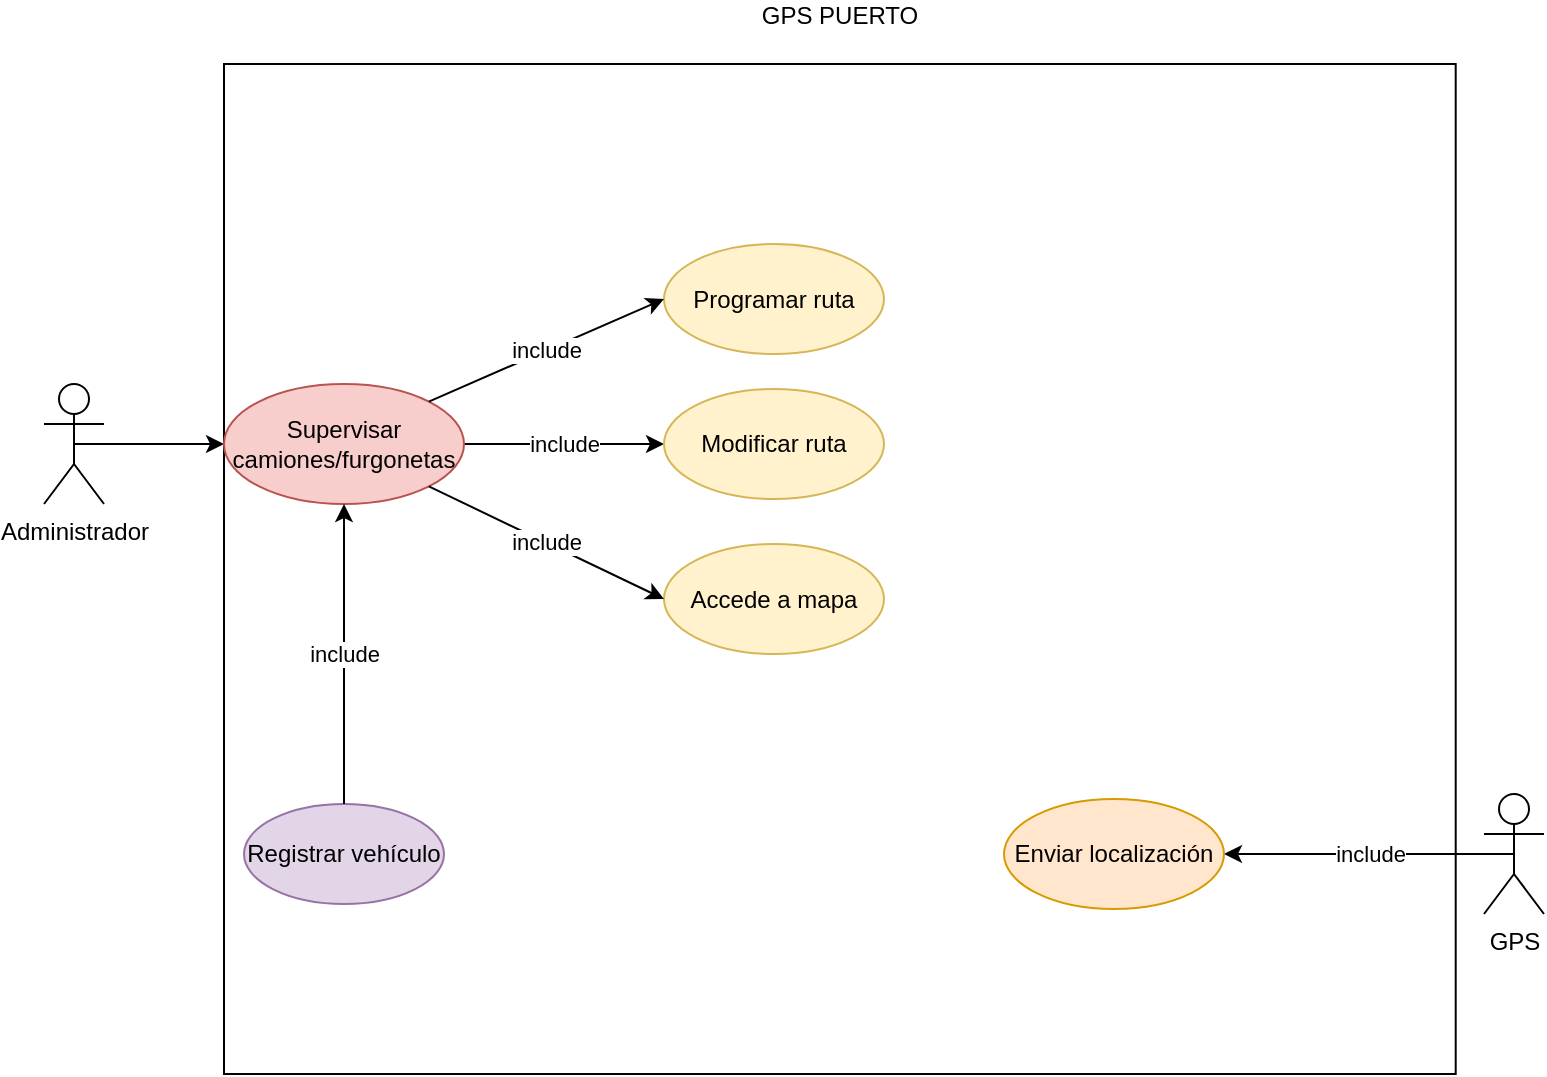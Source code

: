 <mxfile version="15.8.5" type="github">
  <diagram id="KCquEJpXrbXl-F_E12WD" name="Page-1">
    <mxGraphModel dx="1808" dy="1701" grid="1" gridSize="10" guides="1" tooltips="1" connect="1" arrows="1" fold="1" page="1" pageScale="1" pageWidth="827" pageHeight="1169" math="0" shadow="0">
      <root>
        <mxCell id="0" />
        <mxCell id="1" parent="0" />
        <mxCell id="dsr_hfcar22ZFNonx71S-2" value="&lt;div&gt;GPS PUERTO&lt;/div&gt;&lt;div&gt;&lt;br&gt;&lt;/div&gt;" style="rounded=0;whiteSpace=wrap;html=1;direction=south;labelPosition=center;verticalLabelPosition=top;align=center;verticalAlign=bottom;fillOpacity=0;" parent="1" vertex="1">
          <mxGeometry x="-120" y="20" width="615.85" height="505" as="geometry" />
        </mxCell>
        <mxCell id="dsr_hfcar22ZFNonx71S-7" style="edgeStyle=orthogonalEdgeStyle;rounded=0;orthogonalLoop=1;jettySize=auto;html=1;exitX=0.5;exitY=0.5;exitDx=0;exitDy=0;exitPerimeter=0;" parent="1" source="dsr_hfcar22ZFNonx71S-1" edge="1">
          <mxGeometry relative="1" as="geometry">
            <mxPoint x="-120" y="210" as="targetPoint" />
          </mxGeometry>
        </mxCell>
        <mxCell id="dsr_hfcar22ZFNonx71S-1" value="Administrador" style="shape=umlActor;verticalLabelPosition=bottom;verticalAlign=top;html=1;outlineConnect=0;" parent="1" vertex="1">
          <mxGeometry x="-210" y="180" width="30" height="60" as="geometry" />
        </mxCell>
        <mxCell id="dsr_hfcar22ZFNonx71S-17" value="include" style="edgeStyle=orthogonalEdgeStyle;rounded=0;orthogonalLoop=1;jettySize=auto;html=1;exitX=1;exitY=0.5;exitDx=0;exitDy=0;entryX=0;entryY=0.5;entryDx=0;entryDy=0;" parent="1" source="dsr_hfcar22ZFNonx71S-3" target="dsr_hfcar22ZFNonx71S-16" edge="1">
          <mxGeometry relative="1" as="geometry" />
        </mxCell>
        <mxCell id="dsr_hfcar22ZFNonx71S-3" value="Supervisar camiones/furgonetas" style="ellipse;whiteSpace=wrap;html=1;fillColor=#f8cecc;strokeColor=#b85450;" parent="1" vertex="1">
          <mxGeometry x="-120" y="180" width="120" height="60" as="geometry" />
        </mxCell>
        <mxCell id="dsr_hfcar22ZFNonx71S-4" value="&lt;div&gt;Registrar vehículo&lt;/div&gt;" style="ellipse;whiteSpace=wrap;html=1;fillColor=#e1d5e7;strokeColor=#9673a6;" parent="1" vertex="1">
          <mxGeometry x="-110" y="390" width="100" height="50" as="geometry" />
        </mxCell>
        <mxCell id="dsr_hfcar22ZFNonx71S-5" value="Programar ruta" style="ellipse;whiteSpace=wrap;html=1;fillColor=#fff2cc;strokeColor=#d6b656;" parent="1" vertex="1">
          <mxGeometry x="100" y="110" width="110" height="55" as="geometry" />
        </mxCell>
        <mxCell id="dsr_hfcar22ZFNonx71S-6" value="include" style="endArrow=classic;html=1;rounded=0;entryX=0.5;entryY=1;entryDx=0;entryDy=0;" parent="1" source="dsr_hfcar22ZFNonx71S-4" target="dsr_hfcar22ZFNonx71S-3" edge="1">
          <mxGeometry width="50" height="50" relative="1" as="geometry">
            <mxPoint x="120" y="160" as="sourcePoint" />
            <mxPoint x="170" y="110" as="targetPoint" />
          </mxGeometry>
        </mxCell>
        <mxCell id="dsr_hfcar22ZFNonx71S-10" value="include" style="endArrow=classic;html=1;rounded=0;entryX=0;entryY=0.5;entryDx=0;entryDy=0;exitX=1;exitY=0;exitDx=0;exitDy=0;" parent="1" source="dsr_hfcar22ZFNonx71S-3" target="dsr_hfcar22ZFNonx71S-5" edge="1">
          <mxGeometry width="50" height="50" relative="1" as="geometry">
            <mxPoint x="120" y="160" as="sourcePoint" />
            <mxPoint x="170" y="110" as="targetPoint" />
          </mxGeometry>
        </mxCell>
        <mxCell id="dsr_hfcar22ZFNonx71S-16" value="Modificar ruta" style="ellipse;whiteSpace=wrap;html=1;fillColor=#fff2cc;strokeColor=#d6b656;" parent="1" vertex="1">
          <mxGeometry x="100" y="182.5" width="110" height="55" as="geometry" />
        </mxCell>
        <mxCell id="9nQn-3ucPCGnJ2P0UNvZ-1" value="GPS" style="shape=umlActor;verticalLabelPosition=bottom;verticalAlign=top;html=1;outlineConnect=0;" vertex="1" parent="1">
          <mxGeometry x="510" y="385" width="30" height="60" as="geometry" />
        </mxCell>
        <mxCell id="9nQn-3ucPCGnJ2P0UNvZ-2" value="include" style="endArrow=classic;html=1;rounded=0;exitX=0.5;exitY=0.5;exitDx=0;exitDy=0;exitPerimeter=0;entryX=1;entryY=0.5;entryDx=0;entryDy=0;" edge="1" parent="1" source="9nQn-3ucPCGnJ2P0UNvZ-1" target="9nQn-3ucPCGnJ2P0UNvZ-4">
          <mxGeometry width="50" height="50" relative="1" as="geometry">
            <mxPoint x="200" y="250" as="sourcePoint" />
            <mxPoint x="250" y="200" as="targetPoint" />
          </mxGeometry>
        </mxCell>
        <mxCell id="9nQn-3ucPCGnJ2P0UNvZ-4" value="Enviar localización" style="ellipse;whiteSpace=wrap;html=1;fillColor=#ffe6cc;strokeColor=#d79b00;" vertex="1" parent="1">
          <mxGeometry x="270" y="387.5" width="110" height="55" as="geometry" />
        </mxCell>
        <mxCell id="9nQn-3ucPCGnJ2P0UNvZ-6" value="Accede a mapa" style="ellipse;whiteSpace=wrap;html=1;fillColor=#fff2cc;strokeColor=#d6b656;" vertex="1" parent="1">
          <mxGeometry x="100" y="260" width="110" height="55" as="geometry" />
        </mxCell>
        <mxCell id="9nQn-3ucPCGnJ2P0UNvZ-7" value="include" style="endArrow=classic;html=1;rounded=0;entryX=0;entryY=0.5;entryDx=0;entryDy=0;exitX=1;exitY=1;exitDx=0;exitDy=0;" edge="1" parent="1" source="dsr_hfcar22ZFNonx71S-3" target="9nQn-3ucPCGnJ2P0UNvZ-6">
          <mxGeometry width="50" height="50" relative="1" as="geometry">
            <mxPoint x="-7.329" y="198.91" as="sourcePoint" />
            <mxPoint x="120.0" y="137.5" as="targetPoint" />
          </mxGeometry>
        </mxCell>
      </root>
    </mxGraphModel>
  </diagram>
</mxfile>
